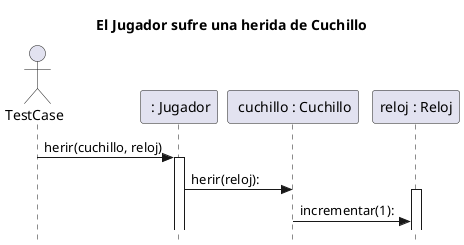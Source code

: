 @startuml
skinparam style strictuml
title:  El Jugador sufre una herida de Cuchillo

actor TestCase

participant " : Jugador" as jugador
participant " cuchillo : Cuchillo" as cuchillo
participant "reloj : Reloj" as reloj


TestCase -> jugador: herir(cuchillo, reloj)
activate jugador
jugador -> cuchillo: herir(reloj):
activate reloj
cuchillo -> reloj: incrementar(1):

@enduml
